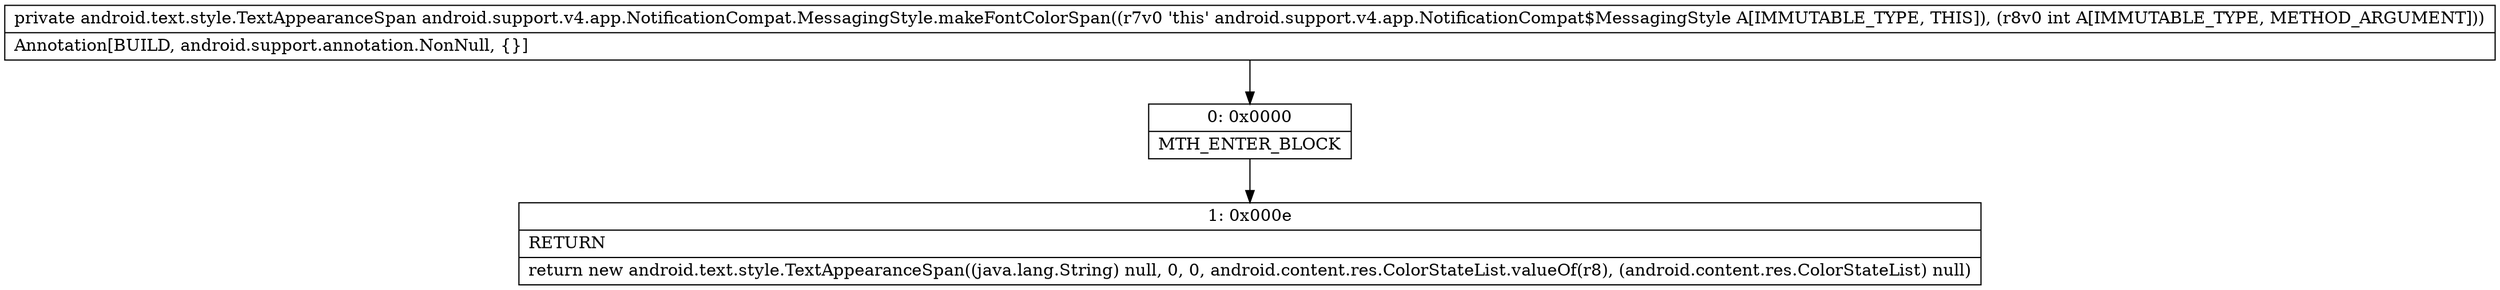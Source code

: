 digraph "CFG forandroid.support.v4.app.NotificationCompat.MessagingStyle.makeFontColorSpan(I)Landroid\/text\/style\/TextAppearanceSpan;" {
Node_0 [shape=record,label="{0\:\ 0x0000|MTH_ENTER_BLOCK\l}"];
Node_1 [shape=record,label="{1\:\ 0x000e|RETURN\l|return new android.text.style.TextAppearanceSpan((java.lang.String) null, 0, 0, android.content.res.ColorStateList.valueOf(r8), (android.content.res.ColorStateList) null)\l}"];
MethodNode[shape=record,label="{private android.text.style.TextAppearanceSpan android.support.v4.app.NotificationCompat.MessagingStyle.makeFontColorSpan((r7v0 'this' android.support.v4.app.NotificationCompat$MessagingStyle A[IMMUTABLE_TYPE, THIS]), (r8v0 int A[IMMUTABLE_TYPE, METHOD_ARGUMENT]))  | Annotation[BUILD, android.support.annotation.NonNull, \{\}]\l}"];
MethodNode -> Node_0;
Node_0 -> Node_1;
}

